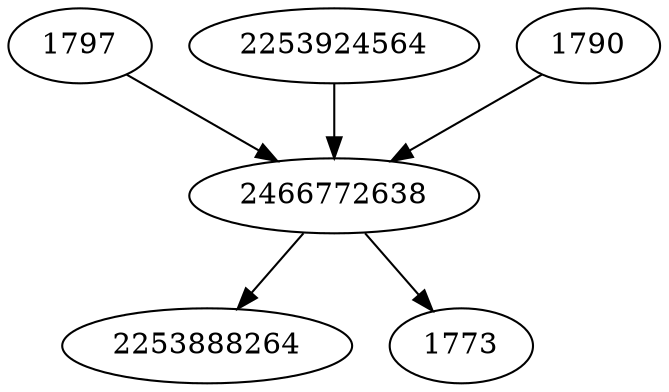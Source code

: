 strict digraph  {
1797;
2253888264;
2466772638;
1773;
2253924564;
1790;
1797 -> 2466772638;
2466772638 -> 2253888264;
2466772638 -> 1773;
2253924564 -> 2466772638;
1790 -> 2466772638;
}
